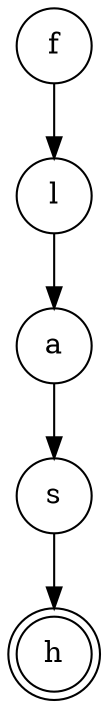 digraph {   
    node [shape = doublecircle, color = black] h ;
    node [shape = circle];
    node [color= black];
    f -> l -> a -> s -> h;	
}
